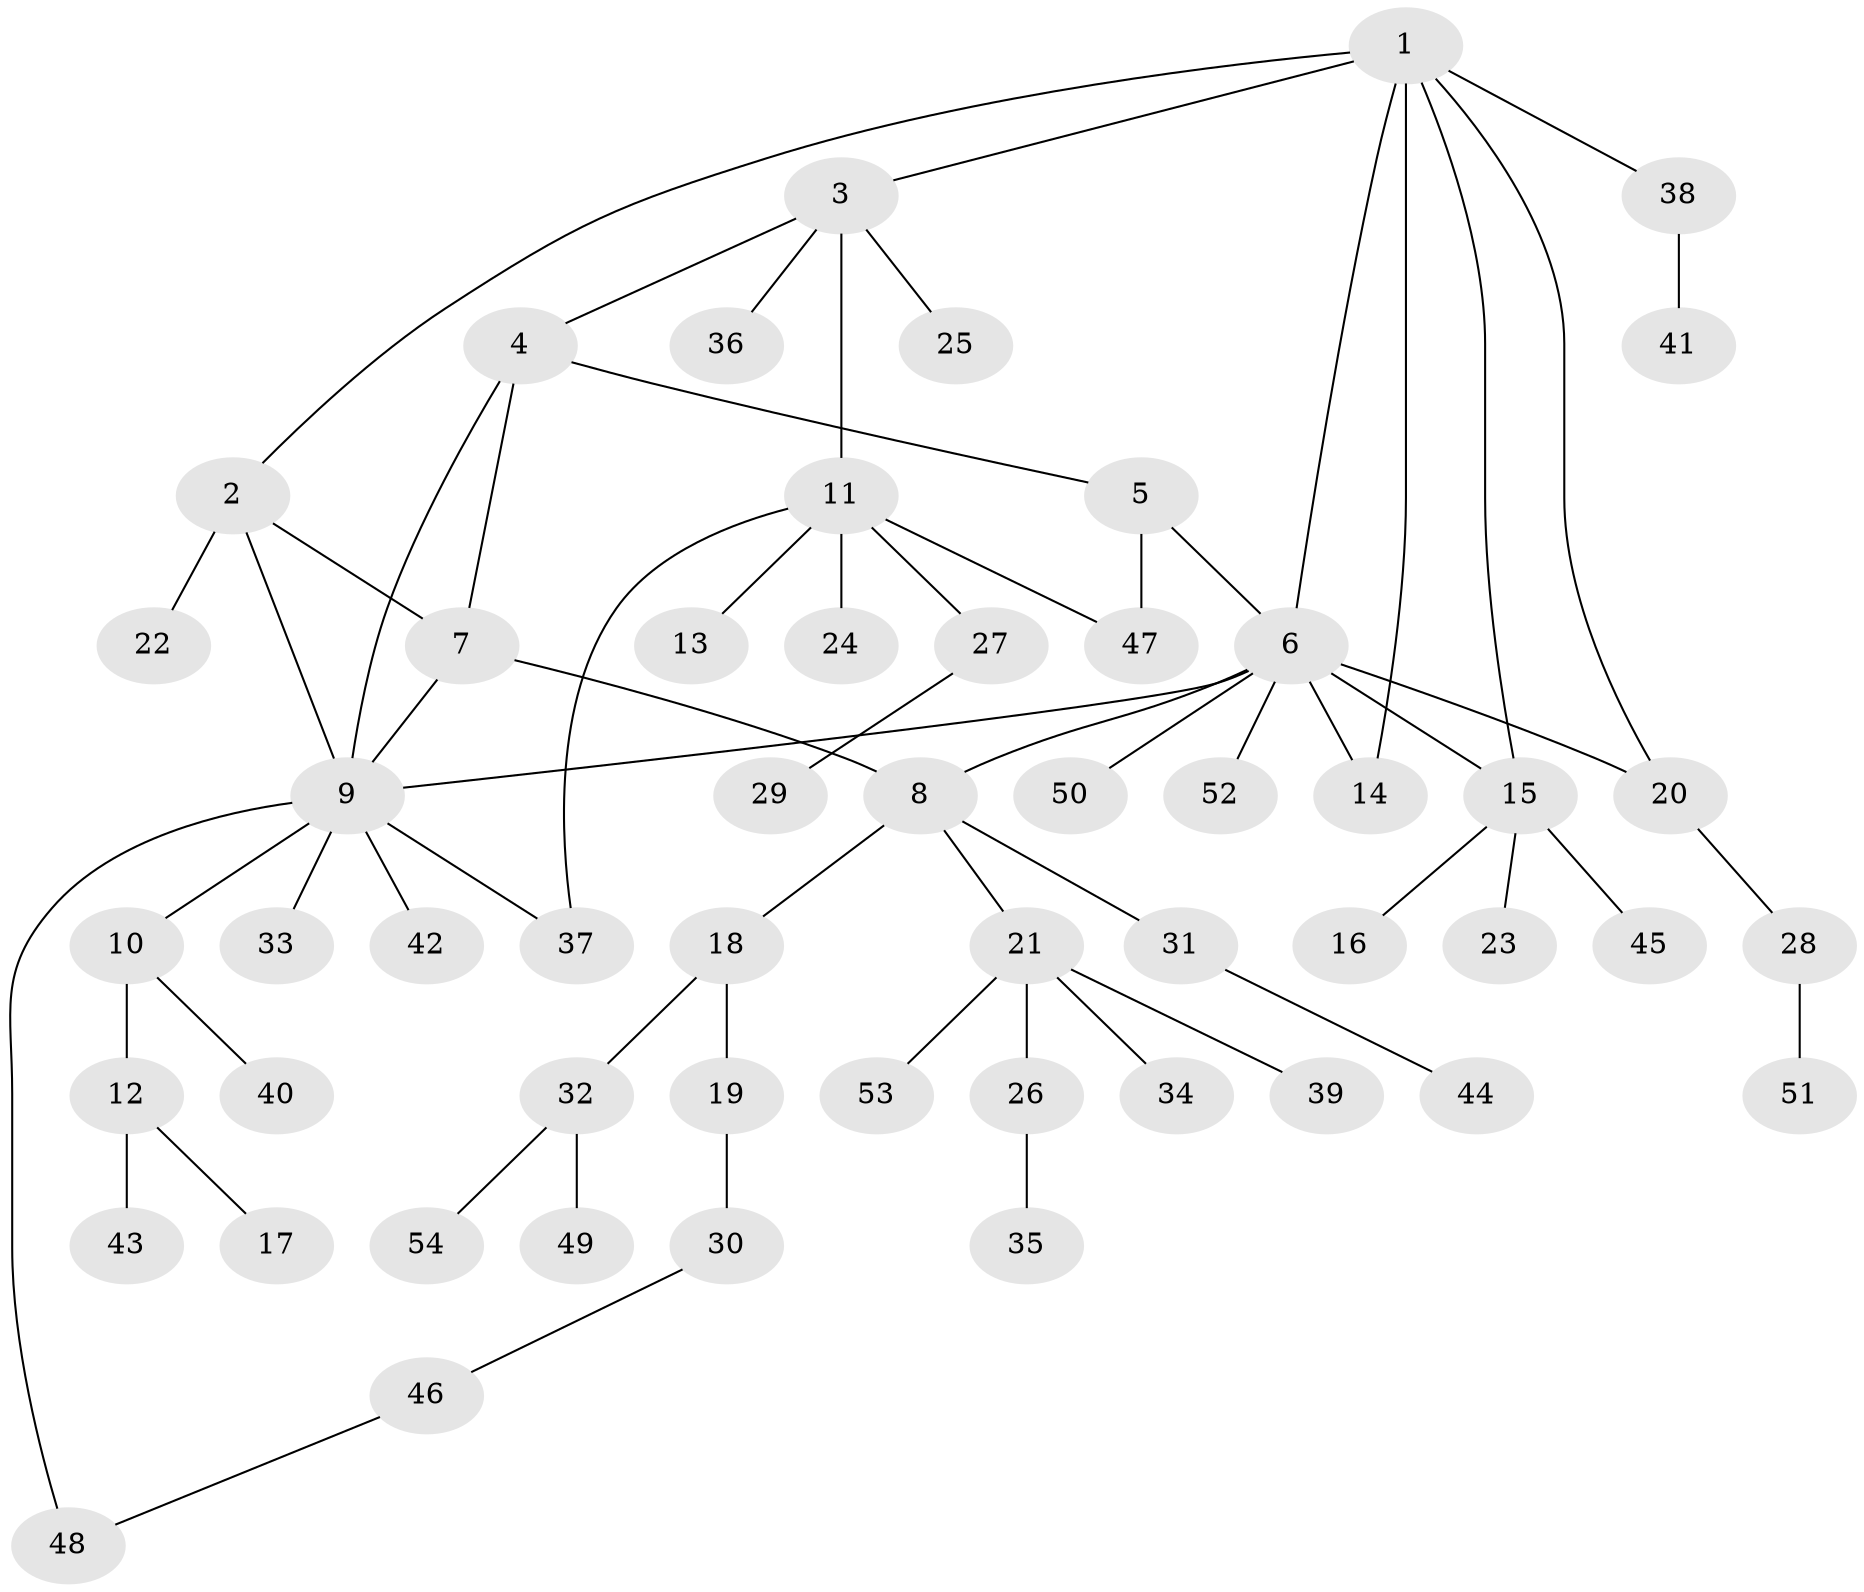 // coarse degree distribution, {7: 0.07407407407407407, 3: 0.2222222222222222, 6: 0.07407407407407407, 4: 0.037037037037037035, 1: 0.3333333333333333, 2: 0.2222222222222222, 5: 0.037037037037037035}
// Generated by graph-tools (version 1.1) at 2025/37/03/04/25 23:37:50]
// undirected, 54 vertices, 65 edges
graph export_dot {
  node [color=gray90,style=filled];
  1;
  2;
  3;
  4;
  5;
  6;
  7;
  8;
  9;
  10;
  11;
  12;
  13;
  14;
  15;
  16;
  17;
  18;
  19;
  20;
  21;
  22;
  23;
  24;
  25;
  26;
  27;
  28;
  29;
  30;
  31;
  32;
  33;
  34;
  35;
  36;
  37;
  38;
  39;
  40;
  41;
  42;
  43;
  44;
  45;
  46;
  47;
  48;
  49;
  50;
  51;
  52;
  53;
  54;
  1 -- 2;
  1 -- 3;
  1 -- 6;
  1 -- 14;
  1 -- 15;
  1 -- 20;
  1 -- 38;
  2 -- 7;
  2 -- 9;
  2 -- 22;
  3 -- 4;
  3 -- 11;
  3 -- 25;
  3 -- 36;
  4 -- 5;
  4 -- 7;
  4 -- 9;
  5 -- 6;
  5 -- 47;
  6 -- 8;
  6 -- 9;
  6 -- 14;
  6 -- 15;
  6 -- 20;
  6 -- 50;
  6 -- 52;
  7 -- 8;
  7 -- 9;
  8 -- 18;
  8 -- 21;
  8 -- 31;
  9 -- 10;
  9 -- 33;
  9 -- 37;
  9 -- 42;
  9 -- 48;
  10 -- 12;
  10 -- 40;
  11 -- 13;
  11 -- 24;
  11 -- 27;
  11 -- 37;
  11 -- 47;
  12 -- 17;
  12 -- 43;
  15 -- 16;
  15 -- 23;
  15 -- 45;
  18 -- 19;
  18 -- 32;
  19 -- 30;
  20 -- 28;
  21 -- 26;
  21 -- 34;
  21 -- 39;
  21 -- 53;
  26 -- 35;
  27 -- 29;
  28 -- 51;
  30 -- 46;
  31 -- 44;
  32 -- 49;
  32 -- 54;
  38 -- 41;
  46 -- 48;
}
